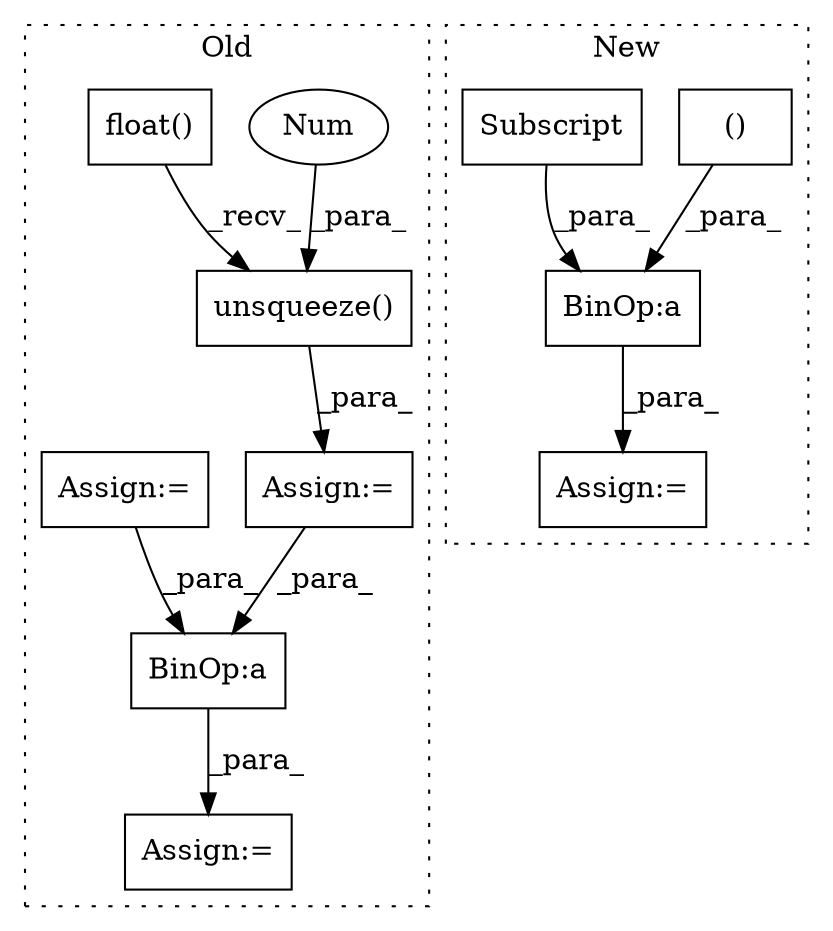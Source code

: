 digraph G {
subgraph cluster0 {
1 [label="unsqueeze()" a="75" s="4508,4554" l="45,1" shape="box"];
3 [label="Num" a="76" s="4553" l="1" shape="ellipse"];
4 [label="Assign:=" a="68" s="4929" l="3" shape="box"];
5 [label="Assign:=" a="68" s="5610" l="3" shape="box"];
6 [label="BinOp:a" a="82" s="5617" l="3" shape="box"];
8 [label="float()" a="75" s="4444" l="26" shape="box"];
11 [label="Assign:=" a="68" s="5447" l="3" shape="box"];
label = "Old";
style="dotted";
}
subgraph cluster1 {
2 [label="()" a="54" s="5174" l="0" shape="box"];
7 [label="Assign:=" a="68" s="5153" l="3" shape="box"];
9 [label="BinOp:a" a="82" s="5176" l="3" shape="box"];
10 [label="Subscript" a="63" s="5179,0" l="22,0" shape="box"];
label = "New";
style="dotted";
}
1 -> 4 [label="_para_"];
2 -> 9 [label="_para_"];
3 -> 1 [label="_para_"];
4 -> 6 [label="_para_"];
6 -> 5 [label="_para_"];
8 -> 1 [label="_recv_"];
9 -> 7 [label="_para_"];
10 -> 9 [label="_para_"];
11 -> 6 [label="_para_"];
}